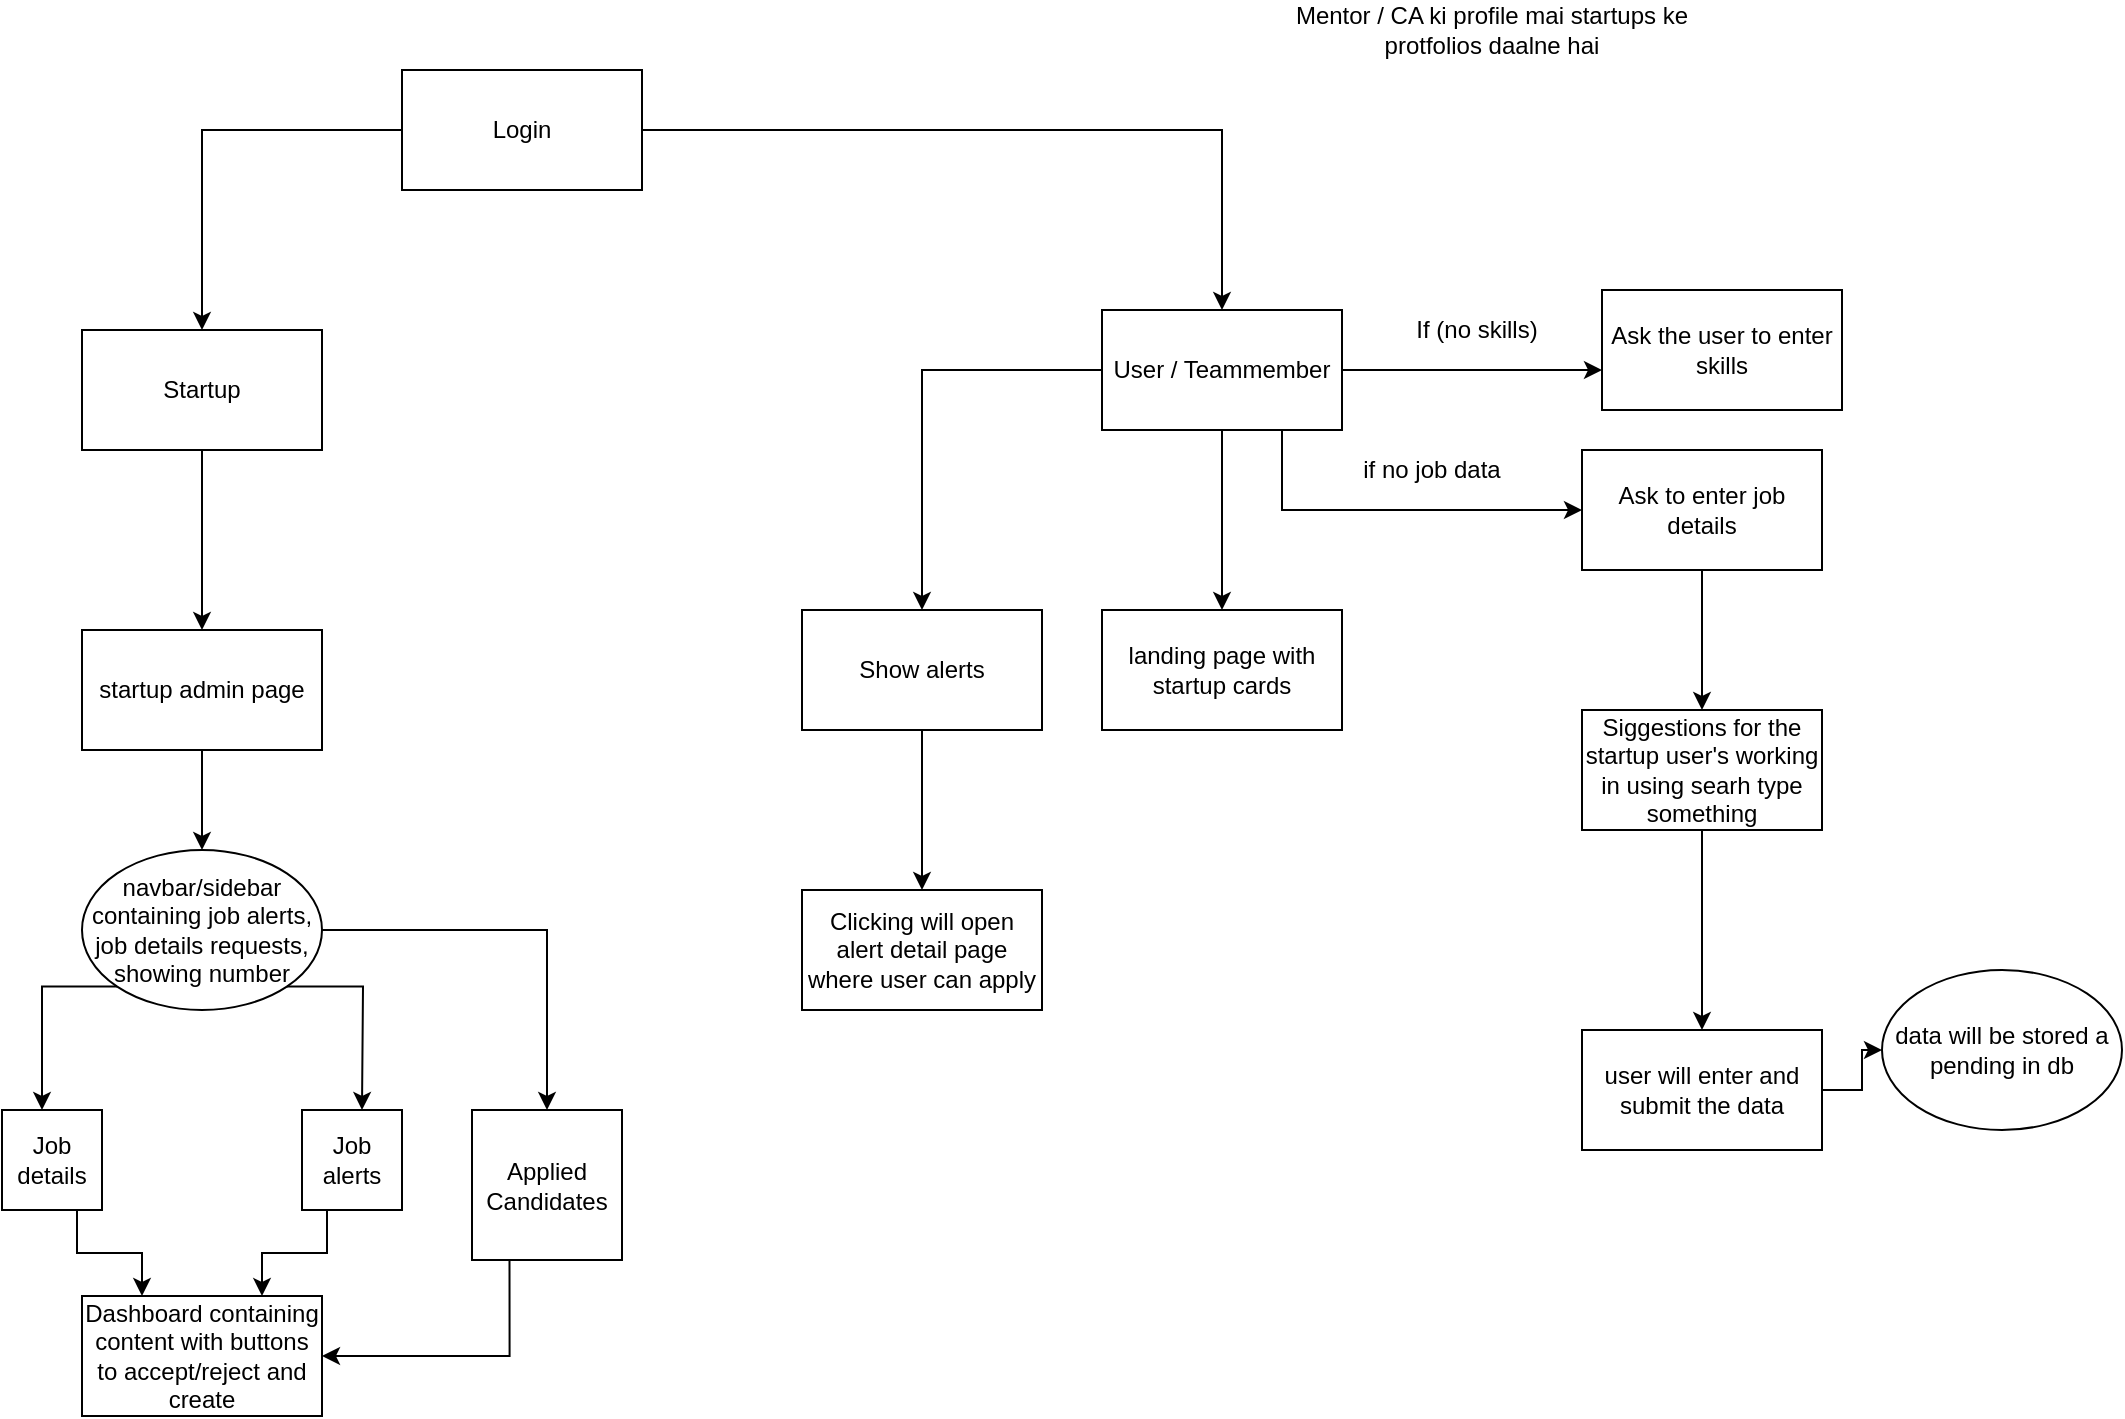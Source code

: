 <mxfile version="14.4.3" type="device"><diagram id="zPTrujkpJtN7dYmp8-V5" name="Page-1"><mxGraphModel dx="710" dy="412" grid="1" gridSize="10" guides="1" tooltips="1" connect="1" arrows="1" fold="1" page="1" pageScale="1" pageWidth="1200" pageHeight="1920" math="0" shadow="0"><root><mxCell id="0"/><mxCell id="1" parent="0"/><mxCell id="GTyd4ydMccB8EdQCP_tt-5" style="edgeStyle=orthogonalEdgeStyle;rounded=0;orthogonalLoop=1;jettySize=auto;html=1;" parent="1" source="vJQ2qsVC0NKf-wCZFlv3-1" target="GTyd4ydMccB8EdQCP_tt-1" edge="1"><mxGeometry relative="1" as="geometry"/></mxCell><mxCell id="GTyd4ydMccB8EdQCP_tt-6" style="edgeStyle=orthogonalEdgeStyle;rounded=0;orthogonalLoop=1;jettySize=auto;html=1;" parent="1" source="vJQ2qsVC0NKf-wCZFlv3-1" target="GTyd4ydMccB8EdQCP_tt-2" edge="1"><mxGeometry relative="1" as="geometry"/></mxCell><mxCell id="vJQ2qsVC0NKf-wCZFlv3-1" value="Login" style="rounded=0;whiteSpace=wrap;html=1;" parent="1" vertex="1"><mxGeometry x="330" y="60" width="120" height="60" as="geometry"/></mxCell><mxCell id="GTyd4ydMccB8EdQCP_tt-7" style="edgeStyle=orthogonalEdgeStyle;rounded=0;orthogonalLoop=1;jettySize=auto;html=1;" parent="1" source="GTyd4ydMccB8EdQCP_tt-1" target="GTyd4ydMccB8EdQCP_tt-3" edge="1"><mxGeometry relative="1" as="geometry"/></mxCell><mxCell id="GTyd4ydMccB8EdQCP_tt-1" value="Startup" style="rounded=0;whiteSpace=wrap;html=1;" parent="1" vertex="1"><mxGeometry x="170" y="190" width="120" height="60" as="geometry"/></mxCell><mxCell id="GTyd4ydMccB8EdQCP_tt-8" style="edgeStyle=orthogonalEdgeStyle;rounded=0;orthogonalLoop=1;jettySize=auto;html=1;" parent="1" source="GTyd4ydMccB8EdQCP_tt-2" target="GTyd4ydMccB8EdQCP_tt-4" edge="1"><mxGeometry relative="1" as="geometry"/></mxCell><mxCell id="gfOGjJPfHmVWXZ4BWOY4-2" style="edgeStyle=orthogonalEdgeStyle;rounded=0;orthogonalLoop=1;jettySize=auto;html=1;exitX=0.75;exitY=1;exitDx=0;exitDy=0;entryX=0;entryY=0.5;entryDx=0;entryDy=0;" edge="1" parent="1" source="GTyd4ydMccB8EdQCP_tt-2" target="gfOGjJPfHmVWXZ4BWOY4-1"><mxGeometry relative="1" as="geometry"/></mxCell><mxCell id="gfOGjJPfHmVWXZ4BWOY4-30" style="edgeStyle=orthogonalEdgeStyle;rounded=0;orthogonalLoop=1;jettySize=auto;html=1;" edge="1" parent="1" source="GTyd4ydMccB8EdQCP_tt-2" target="gfOGjJPfHmVWXZ4BWOY4-27"><mxGeometry relative="1" as="geometry"/></mxCell><mxCell id="gfOGjJPfHmVWXZ4BWOY4-34" style="edgeStyle=orthogonalEdgeStyle;rounded=0;orthogonalLoop=1;jettySize=auto;html=1;" edge="1" parent="1" source="GTyd4ydMccB8EdQCP_tt-2"><mxGeometry relative="1" as="geometry"><mxPoint x="930" y="210" as="targetPoint"/></mxGeometry></mxCell><mxCell id="GTyd4ydMccB8EdQCP_tt-2" value="User / Teammember" style="rounded=0;whiteSpace=wrap;html=1;" parent="1" vertex="1"><mxGeometry x="680" y="180" width="120" height="60" as="geometry"/></mxCell><mxCell id="gfOGjJPfHmVWXZ4BWOY4-11" style="edgeStyle=orthogonalEdgeStyle;rounded=0;orthogonalLoop=1;jettySize=auto;html=1;entryX=0.5;entryY=0;entryDx=0;entryDy=0;" edge="1" parent="1" source="GTyd4ydMccB8EdQCP_tt-3"><mxGeometry relative="1" as="geometry"><mxPoint x="230" y="450" as="targetPoint"/></mxGeometry></mxCell><mxCell id="GTyd4ydMccB8EdQCP_tt-3" value="startup admin page" style="rounded=0;whiteSpace=wrap;html=1;" parent="1" vertex="1"><mxGeometry x="170" y="340" width="120" height="60" as="geometry"/></mxCell><mxCell id="GTyd4ydMccB8EdQCP_tt-4" value="landing page with startup cards" style="rounded=0;whiteSpace=wrap;html=1;" parent="1" vertex="1"><mxGeometry x="680" y="330" width="120" height="60" as="geometry"/></mxCell><mxCell id="gfOGjJPfHmVWXZ4BWOY4-4" style="edgeStyle=orthogonalEdgeStyle;rounded=0;orthogonalLoop=1;jettySize=auto;html=1;" edge="1" parent="1" source="gfOGjJPfHmVWXZ4BWOY4-1"><mxGeometry relative="1" as="geometry"><mxPoint x="980" y="380" as="targetPoint"/></mxGeometry></mxCell><mxCell id="gfOGjJPfHmVWXZ4BWOY4-1" value="Ask to enter job details" style="rounded=0;whiteSpace=wrap;html=1;" vertex="1" parent="1"><mxGeometry x="920" y="250" width="120" height="60" as="geometry"/></mxCell><mxCell id="gfOGjJPfHmVWXZ4BWOY4-3" value="if no job data" style="text;html=1;strokeColor=none;fillColor=none;align=center;verticalAlign=middle;whiteSpace=wrap;rounded=0;" vertex="1" parent="1"><mxGeometry x="800" y="250" width="90" height="20" as="geometry"/></mxCell><mxCell id="gfOGjJPfHmVWXZ4BWOY4-6" style="edgeStyle=orthogonalEdgeStyle;rounded=0;orthogonalLoop=1;jettySize=auto;html=1;" edge="1" parent="1" source="gfOGjJPfHmVWXZ4BWOY4-5"><mxGeometry relative="1" as="geometry"><mxPoint x="980" y="540.0" as="targetPoint"/></mxGeometry></mxCell><mxCell id="gfOGjJPfHmVWXZ4BWOY4-5" value="Siggestions for the startup user's working in using searh type something" style="rounded=0;whiteSpace=wrap;html=1;" vertex="1" parent="1"><mxGeometry x="920" y="380" width="120" height="60" as="geometry"/></mxCell><mxCell id="gfOGjJPfHmVWXZ4BWOY4-9" style="edgeStyle=orthogonalEdgeStyle;rounded=0;orthogonalLoop=1;jettySize=auto;html=1;exitX=1;exitY=0.5;exitDx=0;exitDy=0;" edge="1" parent="1" source="gfOGjJPfHmVWXZ4BWOY4-7" target="gfOGjJPfHmVWXZ4BWOY4-8"><mxGeometry relative="1" as="geometry"/></mxCell><mxCell id="gfOGjJPfHmVWXZ4BWOY4-7" value="user will enter and submit the data" style="rounded=0;whiteSpace=wrap;html=1;" vertex="1" parent="1"><mxGeometry x="920" y="540" width="120" height="60" as="geometry"/></mxCell><mxCell id="gfOGjJPfHmVWXZ4BWOY4-8" value="data will be stored a pending in db" style="ellipse;whiteSpace=wrap;html=1;" vertex="1" parent="1"><mxGeometry x="1070" y="510" width="120" height="80" as="geometry"/></mxCell><mxCell id="gfOGjJPfHmVWXZ4BWOY4-13" style="edgeStyle=orthogonalEdgeStyle;rounded=0;orthogonalLoop=1;jettySize=auto;html=1;exitX=0;exitY=1;exitDx=0;exitDy=0;" edge="1" parent="1" source="gfOGjJPfHmVWXZ4BWOY4-12"><mxGeometry relative="1" as="geometry"><mxPoint x="150" y="580.0" as="targetPoint"/></mxGeometry></mxCell><mxCell id="gfOGjJPfHmVWXZ4BWOY4-14" style="edgeStyle=orthogonalEdgeStyle;rounded=0;orthogonalLoop=1;jettySize=auto;html=1;exitX=1;exitY=1;exitDx=0;exitDy=0;" edge="1" parent="1" source="gfOGjJPfHmVWXZ4BWOY4-12"><mxGeometry relative="1" as="geometry"><mxPoint x="310" y="580.0" as="targetPoint"/></mxGeometry></mxCell><mxCell id="gfOGjJPfHmVWXZ4BWOY4-23" style="edgeStyle=orthogonalEdgeStyle;rounded=0;orthogonalLoop=1;jettySize=auto;html=1;entryX=0.5;entryY=0;entryDx=0;entryDy=0;" edge="1" parent="1" source="gfOGjJPfHmVWXZ4BWOY4-12" target="gfOGjJPfHmVWXZ4BWOY4-22"><mxGeometry relative="1" as="geometry"/></mxCell><mxCell id="gfOGjJPfHmVWXZ4BWOY4-12" value="&lt;span&gt;navbar/sidebar containing job alerts, job details requests,&lt;/span&gt;&lt;br&gt;&lt;span&gt;showing number&lt;/span&gt;" style="ellipse;whiteSpace=wrap;html=1;" vertex="1" parent="1"><mxGeometry x="170" y="450" width="120" height="80" as="geometry"/></mxCell><mxCell id="gfOGjJPfHmVWXZ4BWOY4-20" style="edgeStyle=orthogonalEdgeStyle;rounded=0;orthogonalLoop=1;jettySize=auto;html=1;exitX=0.75;exitY=1;exitDx=0;exitDy=0;entryX=0.25;entryY=0;entryDx=0;entryDy=0;" edge="1" parent="1" source="gfOGjJPfHmVWXZ4BWOY4-15" target="gfOGjJPfHmVWXZ4BWOY4-18"><mxGeometry relative="1" as="geometry"/></mxCell><mxCell id="gfOGjJPfHmVWXZ4BWOY4-15" value="Job details" style="whiteSpace=wrap;html=1;aspect=fixed;" vertex="1" parent="1"><mxGeometry x="130" y="580" width="50" height="50" as="geometry"/></mxCell><mxCell id="gfOGjJPfHmVWXZ4BWOY4-19" style="edgeStyle=orthogonalEdgeStyle;rounded=0;orthogonalLoop=1;jettySize=auto;html=1;exitX=0.25;exitY=1;exitDx=0;exitDy=0;entryX=0.75;entryY=0;entryDx=0;entryDy=0;" edge="1" parent="1" source="gfOGjJPfHmVWXZ4BWOY4-16" target="gfOGjJPfHmVWXZ4BWOY4-18"><mxGeometry relative="1" as="geometry"/></mxCell><mxCell id="gfOGjJPfHmVWXZ4BWOY4-16" value="Job alerts" style="whiteSpace=wrap;html=1;aspect=fixed;" vertex="1" parent="1"><mxGeometry x="280" y="580" width="50" height="50" as="geometry"/></mxCell><mxCell id="gfOGjJPfHmVWXZ4BWOY4-18" value="Dashboard containing content with buttons to accept/reject and create" style="rounded=0;whiteSpace=wrap;html=1;" vertex="1" parent="1"><mxGeometry x="170" y="673" width="120" height="60" as="geometry"/></mxCell><mxCell id="gfOGjJPfHmVWXZ4BWOY4-24" style="edgeStyle=orthogonalEdgeStyle;rounded=0;orthogonalLoop=1;jettySize=auto;html=1;exitX=0.25;exitY=1;exitDx=0;exitDy=0;entryX=1;entryY=0.5;entryDx=0;entryDy=0;" edge="1" parent="1" source="gfOGjJPfHmVWXZ4BWOY4-22" target="gfOGjJPfHmVWXZ4BWOY4-18"><mxGeometry relative="1" as="geometry"/></mxCell><mxCell id="gfOGjJPfHmVWXZ4BWOY4-22" value="Applied&lt;br&gt;Candidates" style="whiteSpace=wrap;html=1;aspect=fixed;" vertex="1" parent="1"><mxGeometry x="365" y="580" width="75" height="75" as="geometry"/></mxCell><mxCell id="gfOGjJPfHmVWXZ4BWOY4-31" style="edgeStyle=orthogonalEdgeStyle;rounded=0;orthogonalLoop=1;jettySize=auto;html=1;" edge="1" parent="1" source="gfOGjJPfHmVWXZ4BWOY4-27"><mxGeometry relative="1" as="geometry"><mxPoint x="590" y="470" as="targetPoint"/></mxGeometry></mxCell><mxCell id="gfOGjJPfHmVWXZ4BWOY4-27" value="Show alerts" style="rounded=0;whiteSpace=wrap;html=1;" vertex="1" parent="1"><mxGeometry x="530" y="330" width="120" height="60" as="geometry"/></mxCell><mxCell id="gfOGjJPfHmVWXZ4BWOY4-32" value="Clicking will open alert detail page where user can apply" style="rounded=0;whiteSpace=wrap;html=1;" vertex="1" parent="1"><mxGeometry x="530" y="470" width="120" height="60" as="geometry"/></mxCell><mxCell id="gfOGjJPfHmVWXZ4BWOY4-33" value="Mentor / CA ki profile mai startups ke protfolios daalne hai" style="text;html=1;strokeColor=none;fillColor=none;align=center;verticalAlign=middle;whiteSpace=wrap;rounded=0;" vertex="1" parent="1"><mxGeometry x="750" y="30" width="250" height="20" as="geometry"/></mxCell><mxCell id="gfOGjJPfHmVWXZ4BWOY4-35" value="If (no skills)" style="text;html=1;strokeColor=none;fillColor=none;align=center;verticalAlign=middle;whiteSpace=wrap;rounded=0;" vertex="1" parent="1"><mxGeometry x="825" y="180" width="85" height="20" as="geometry"/></mxCell><mxCell id="gfOGjJPfHmVWXZ4BWOY4-36" value="Ask the user to enter skills" style="rounded=0;whiteSpace=wrap;html=1;" vertex="1" parent="1"><mxGeometry x="930" y="170" width="120" height="60" as="geometry"/></mxCell></root></mxGraphModel></diagram></mxfile>
